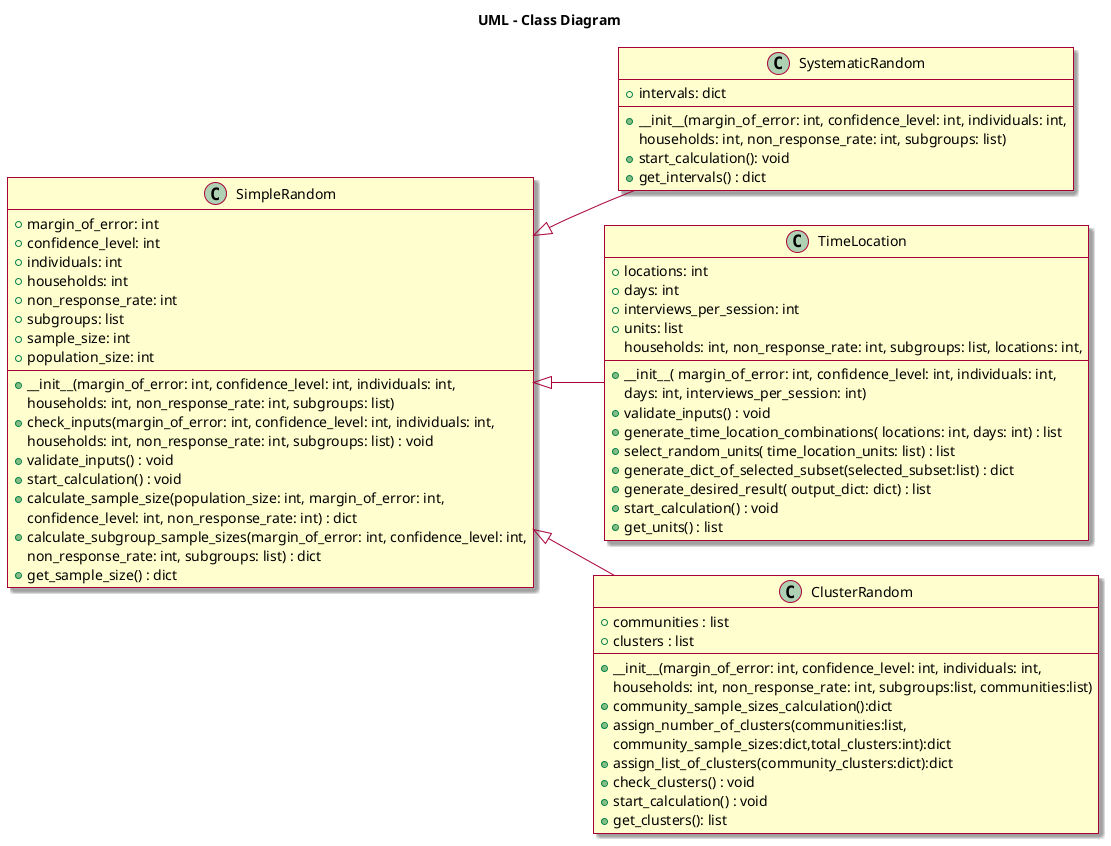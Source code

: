 @startuml
hide arrows
left to right direction
skin rose

title UML - Class Diagram


class SimpleRandom {
  +margin_of_error: int
  + confidence_level: int
  + individuals: int
  + households: int
  + non_response_rate: int
  + subgroups: list
  + sample_size: int
  + population_size: int

  + __init__(margin_of_error: int, confidence_level: int, individuals: int,
  households: int, non_response_rate: int, subgroups: list)
    + check_inputs(margin_of_error: int, confidence_level: int, individuals: int,
    households: int, non_response_rate: int, subgroups: list) : void
    + validate_inputs() : void
    + start_calculation() : void
    + calculate_sample_size(population_size: int, margin_of_error: int,
    confidence_level: int, non_response_rate: int) : dict
    + calculate_subgroup_sample_sizes(margin_of_error: int, confidence_level: int,
     non_response_rate: int, subgroups: list) : dict
    + get_sample_size() : dict
}

class SystematicRandom {
    + intervals: dict

    + __init__(margin_of_error: int, confidence_level: int, individuals: int,
    households: int, non_response_rate: int, subgroups: list)
    + start_calculation(): void
    + get_intervals() : dict
}
class TimeLocation {
    + locations: int
    + days: int
    + interviews_per_session: int
    + units: list
    + __init__( margin_of_error: int, confidence_level: int, individuals: int,
    households: int, non_response_rate: int, subgroups: list, locations: int,
    days: int, interviews_per_session: int)
    + validate_inputs() : void
    + generate_time_location_combinations( locations: int, days: int) : list
    + select_random_units( time_location_units: list) : list
    + generate_dict_of_selected_subset(selected_subset:list) : dict
    + generate_desired_result( output_dict: dict) : list
    + start_calculation() : void
    + get_units() : list
}
class ClusterRandom {
  + communities : list
  + clusters : list

  + __init__(margin_of_error: int, confidence_level: int, individuals: int,
  households: int, non_response_rate: int, subgroups:list, communities:list)
  + community_sample_sizes_calculation():dict
  + assign_number_of_clusters(communities:list,
  community_sample_sizes:dict,total_clusters:int):dict
  + assign_list_of_clusters(community_clusters:dict):dict
  + check_clusters() : void
  + start_calculation() : void
  + get_clusters(): list
}

SimpleRandom <|-down- SystematicRandom
SimpleRandom <|-down- TimeLocation
SimpleRandom <|-down- ClusterRandom


@enduml